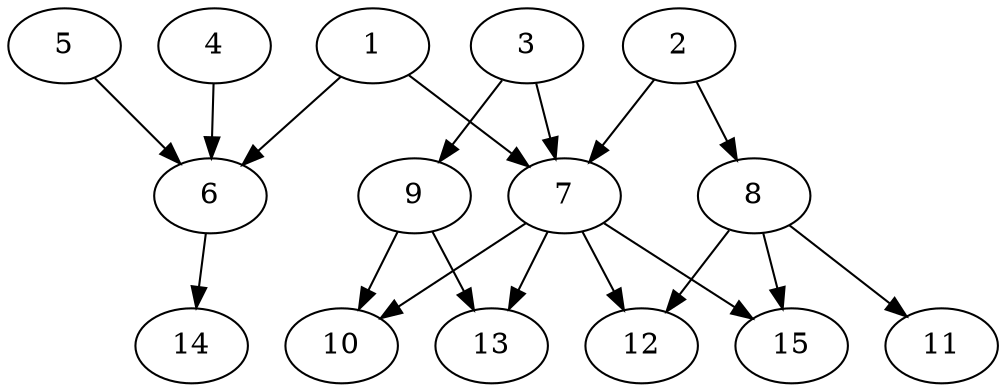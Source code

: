 // DAG automatically generated by daggen at Thu Oct  3 13:59:26 2019
// ./daggen --dot -n 15 --ccr 0.3 --fat 0.7 --regular 0.7 --density 0.6 --mindata 5242880 --maxdata 52428800 
digraph G {
  1 [size="72400213", alpha="0.10", expect_size="21720064"] 
  1 -> 6 [size ="21720064"]
  1 -> 7 [size ="21720064"]
  2 [size="62375253", alpha="0.13", expect_size="18712576"] 
  2 -> 7 [size ="18712576"]
  2 -> 8 [size ="18712576"]
  3 [size="119965013", alpha="0.09", expect_size="35989504"] 
  3 -> 7 [size ="35989504"]
  3 -> 9 [size ="35989504"]
  4 [size="145971200", alpha="0.05", expect_size="43791360"] 
  4 -> 6 [size ="43791360"]
  5 [size="79114240", alpha="0.20", expect_size="23734272"] 
  5 -> 6 [size ="23734272"]
  6 [size="103949653", alpha="0.14", expect_size="31184896"] 
  6 -> 14 [size ="31184896"]
  7 [size="131345067", alpha="0.16", expect_size="39403520"] 
  7 -> 10 [size ="39403520"]
  7 -> 12 [size ="39403520"]
  7 -> 13 [size ="39403520"]
  7 -> 15 [size ="39403520"]
  8 [size="110902613", alpha="0.05", expect_size="33270784"] 
  8 -> 11 [size ="33270784"]
  8 -> 12 [size ="33270784"]
  8 -> 15 [size ="33270784"]
  9 [size="122501120", alpha="0.15", expect_size="36750336"] 
  9 -> 10 [size ="36750336"]
  9 -> 13 [size ="36750336"]
  10 [size="90603520", alpha="0.16", expect_size="27181056"] 
  11 [size="68676267", alpha="0.15", expect_size="20602880"] 
  12 [size="150080853", alpha="0.15", expect_size="45024256"] 
  13 [size="94890667", alpha="0.04", expect_size="28467200"] 
  14 [size="166007467", alpha="0.11", expect_size="49802240"] 
  15 [size="46516907", alpha="0.05", expect_size="13955072"] 
}

